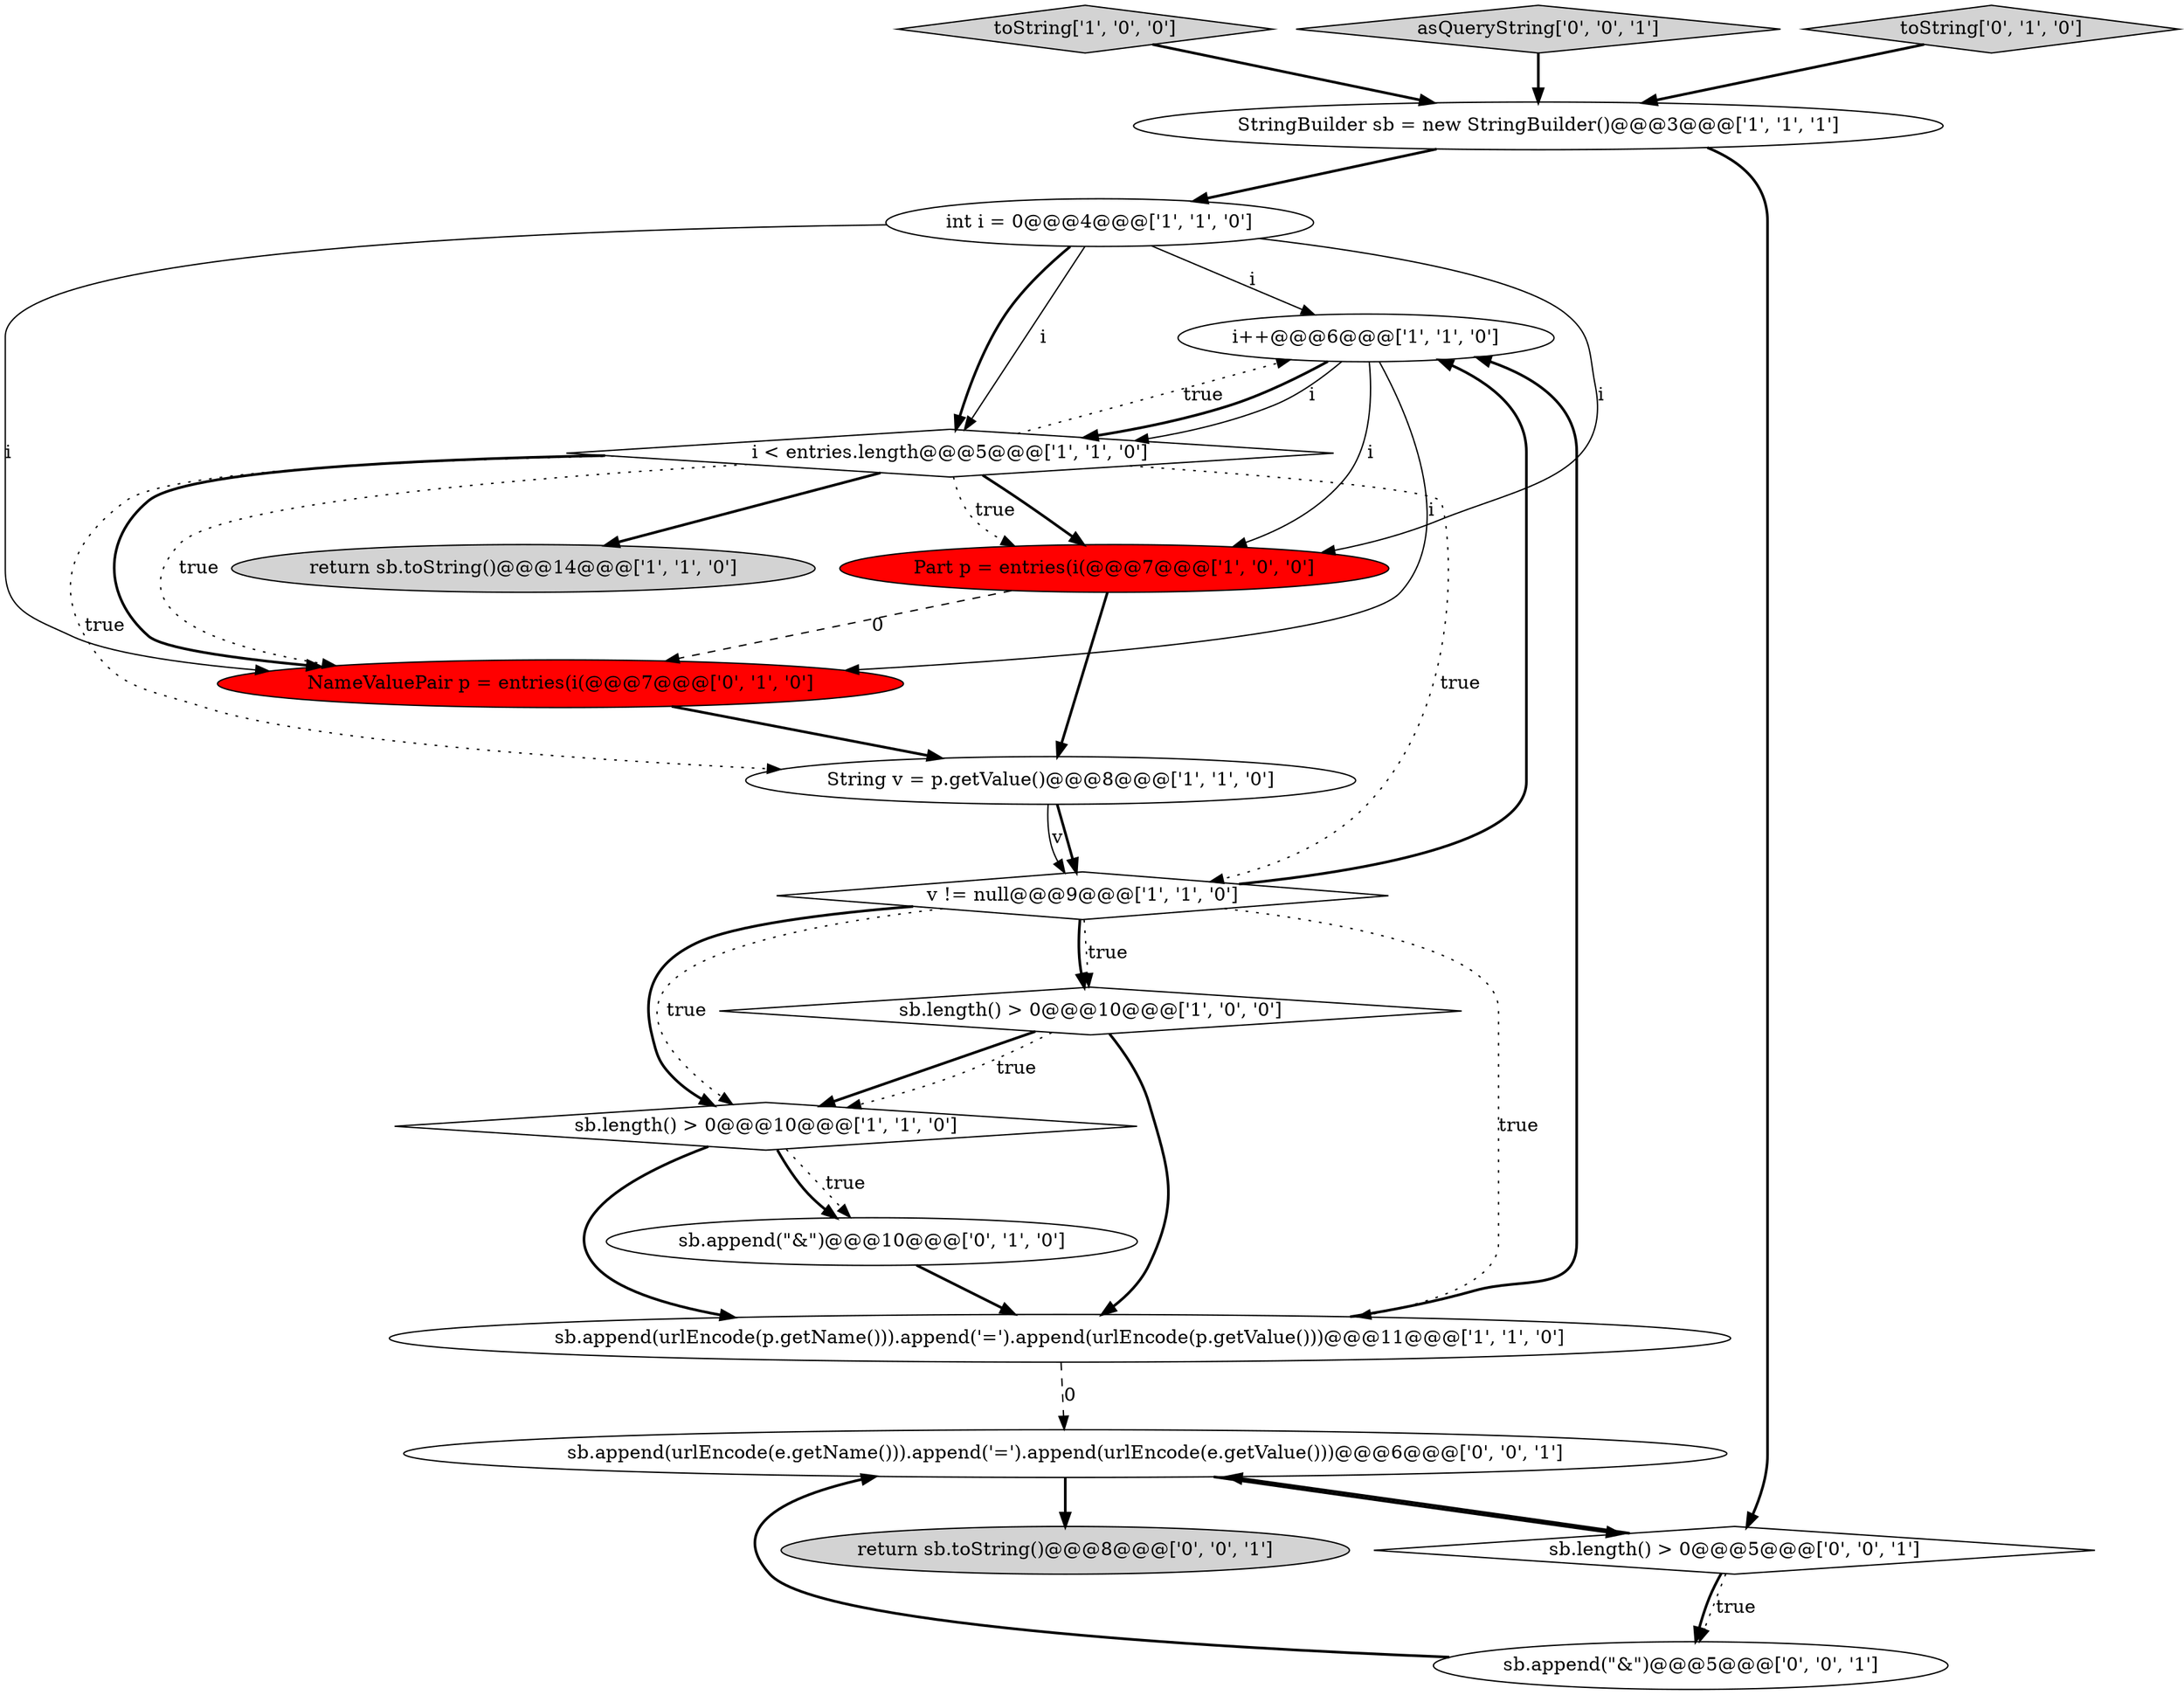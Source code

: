 digraph {
11 [style = filled, label = "int i = 0@@@4@@@['1', '1', '0']", fillcolor = white, shape = ellipse image = "AAA0AAABBB1BBB"];
9 [style = filled, label = "i++@@@6@@@['1', '1', '0']", fillcolor = white, shape = ellipse image = "AAA0AAABBB1BBB"];
19 [style = filled, label = "sb.append(\"&\")@@@5@@@['0', '0', '1']", fillcolor = white, shape = ellipse image = "AAA0AAABBB3BBB"];
4 [style = filled, label = "return sb.toString()@@@14@@@['1', '1', '0']", fillcolor = lightgray, shape = ellipse image = "AAA0AAABBB1BBB"];
10 [style = filled, label = "v != null@@@9@@@['1', '1', '0']", fillcolor = white, shape = diamond image = "AAA0AAABBB1BBB"];
5 [style = filled, label = "toString['1', '0', '0']", fillcolor = lightgray, shape = diamond image = "AAA0AAABBB1BBB"];
6 [style = filled, label = "sb.append(urlEncode(p.getName())).append('=').append(urlEncode(p.getValue()))@@@11@@@['1', '1', '0']", fillcolor = white, shape = ellipse image = "AAA0AAABBB1BBB"];
17 [style = filled, label = "return sb.toString()@@@8@@@['0', '0', '1']", fillcolor = lightgray, shape = ellipse image = "AAA0AAABBB3BBB"];
1 [style = filled, label = "Part p = entries(i(@@@7@@@['1', '0', '0']", fillcolor = red, shape = ellipse image = "AAA1AAABBB1BBB"];
12 [style = filled, label = "sb.append(\"&\")@@@10@@@['0', '1', '0']", fillcolor = white, shape = ellipse image = "AAA0AAABBB2BBB"];
2 [style = filled, label = "StringBuilder sb = new StringBuilder()@@@3@@@['1', '1', '1']", fillcolor = white, shape = ellipse image = "AAA0AAABBB1BBB"];
7 [style = filled, label = "sb.length() > 0@@@10@@@['1', '0', '0']", fillcolor = white, shape = diamond image = "AAA0AAABBB1BBB"];
16 [style = filled, label = "sb.append(urlEncode(e.getName())).append('=').append(urlEncode(e.getValue()))@@@6@@@['0', '0', '1']", fillcolor = white, shape = ellipse image = "AAA0AAABBB3BBB"];
18 [style = filled, label = "sb.length() > 0@@@5@@@['0', '0', '1']", fillcolor = white, shape = diamond image = "AAA0AAABBB3BBB"];
8 [style = filled, label = "sb.length() > 0@@@10@@@['1', '1', '0']", fillcolor = white, shape = diamond image = "AAA0AAABBB1BBB"];
13 [style = filled, label = "NameValuePair p = entries(i(@@@7@@@['0', '1', '0']", fillcolor = red, shape = ellipse image = "AAA1AAABBB2BBB"];
15 [style = filled, label = "asQueryString['0', '0', '1']", fillcolor = lightgray, shape = diamond image = "AAA0AAABBB3BBB"];
3 [style = filled, label = "i < entries.length@@@5@@@['1', '1', '0']", fillcolor = white, shape = diamond image = "AAA0AAABBB1BBB"];
14 [style = filled, label = "toString['0', '1', '0']", fillcolor = lightgray, shape = diamond image = "AAA0AAABBB2BBB"];
0 [style = filled, label = "String v = p.getValue()@@@8@@@['1', '1', '0']", fillcolor = white, shape = ellipse image = "AAA0AAABBB1BBB"];
10->8 [style = dotted, label="true"];
15->2 [style = bold, label=""];
10->6 [style = dotted, label="true"];
16->18 [style = bold, label=""];
11->13 [style = solid, label="i"];
3->1 [style = bold, label=""];
3->10 [style = dotted, label="true"];
11->1 [style = solid, label="i"];
18->19 [style = dotted, label="true"];
18->19 [style = bold, label=""];
11->9 [style = solid, label="i"];
2->18 [style = bold, label=""];
11->3 [style = solid, label="i"];
8->6 [style = bold, label=""];
1->0 [style = bold, label=""];
16->17 [style = bold, label=""];
3->9 [style = dotted, label="true"];
9->1 [style = solid, label="i"];
7->8 [style = bold, label=""];
12->6 [style = bold, label=""];
3->4 [style = bold, label=""];
10->7 [style = bold, label=""];
19->16 [style = bold, label=""];
1->13 [style = dashed, label="0"];
5->2 [style = bold, label=""];
0->10 [style = bold, label=""];
9->13 [style = solid, label="i"];
6->16 [style = dashed, label="0"];
8->12 [style = dotted, label="true"];
10->8 [style = bold, label=""];
11->3 [style = bold, label=""];
7->6 [style = bold, label=""];
3->0 [style = dotted, label="true"];
3->13 [style = bold, label=""];
9->3 [style = bold, label=""];
0->10 [style = solid, label="v"];
10->7 [style = dotted, label="true"];
10->9 [style = bold, label=""];
14->2 [style = bold, label=""];
6->9 [style = bold, label=""];
7->8 [style = dotted, label="true"];
3->1 [style = dotted, label="true"];
2->11 [style = bold, label=""];
8->12 [style = bold, label=""];
3->13 [style = dotted, label="true"];
9->3 [style = solid, label="i"];
13->0 [style = bold, label=""];
18->16 [style = bold, label=""];
}
